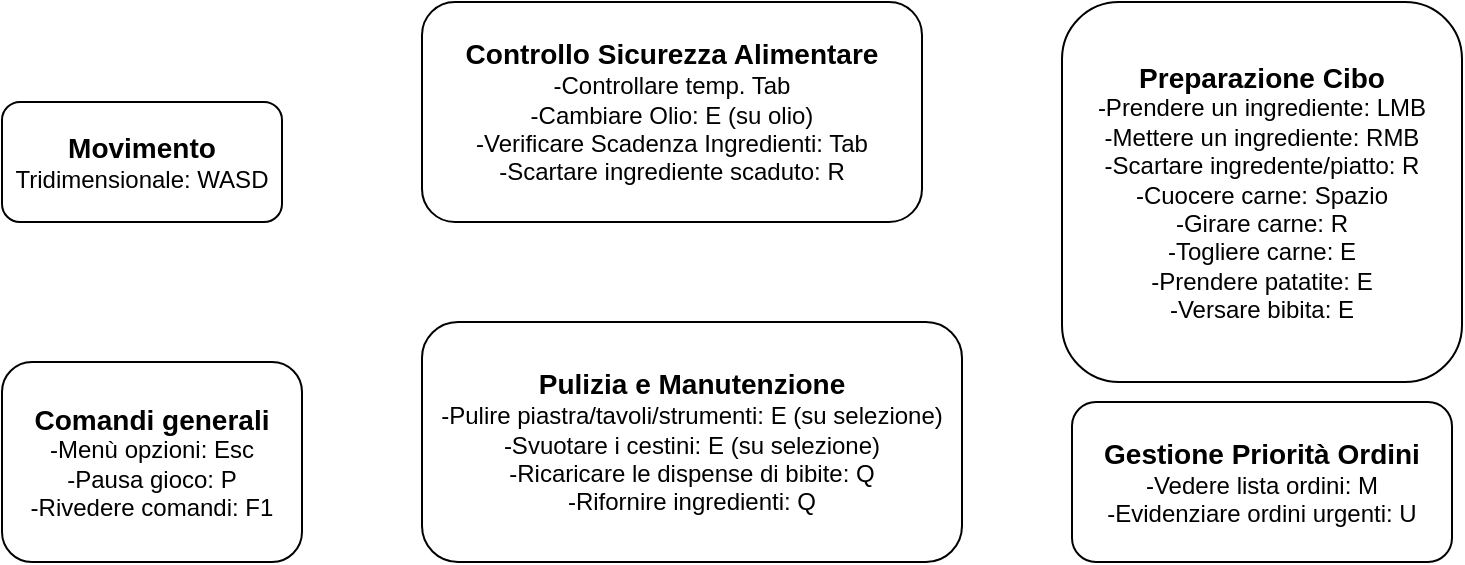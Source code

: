 <mxfile version="26.1.0">
  <diagram name="Pagina-1" id="ua4XcGBlDsil_uwZML-H">
    <mxGraphModel grid="1" page="1" gridSize="10" guides="1" tooltips="1" connect="1" arrows="1" fold="1" pageScale="1" pageWidth="827" pageHeight="1169" math="0" shadow="0">
      <root>
        <mxCell id="0" />
        <mxCell id="1" parent="0" />
        <mxCell id="FRKwMsUwU2U-9wxBTWLh-1" value="&lt;b&gt;&lt;font style=&quot;font-size: 14px;&quot;&gt;Movimento&lt;/font&gt;&lt;/b&gt;&lt;div&gt;Tridimensionale: WASD&lt;/div&gt;" style="rounded=1;whiteSpace=wrap;html=1;" vertex="1" parent="1">
          <mxGeometry x="50" y="90" width="140" height="60" as="geometry" />
        </mxCell>
        <mxCell id="kGdIeLsiQOQNqBdPUUTp-2" value="&lt;b&gt;&lt;font style=&quot;font-size: 14px;&quot;&gt;Preparazione Cibo&lt;/font&gt;&lt;/b&gt;&lt;div&gt;-Prendere un ingrediente: LMB&lt;/div&gt;&lt;div&gt;-Mettere un ingrediente: RMB&lt;/div&gt;&lt;div&gt;-Scartare ingredente/piatto: R&lt;/div&gt;&lt;div&gt;-Cuocere carne: Spazio&lt;/div&gt;&lt;div&gt;-Girare carne: R&lt;/div&gt;&lt;div&gt;-Togliere carne: E&lt;/div&gt;&lt;div&gt;-Prendere patatite: E&lt;/div&gt;&lt;div&gt;-Versare bibita: E&lt;/div&gt;" style="rounded=1;whiteSpace=wrap;html=1;" vertex="1" parent="1">
          <mxGeometry x="580" y="40" width="200" height="190" as="geometry" />
        </mxCell>
        <mxCell id="kGdIeLsiQOQNqBdPUUTp-3" value="&lt;div&gt;&lt;b&gt;&lt;font style=&quot;font-size: 14px;&quot;&gt;Pulizia e Manutenzione&lt;/font&gt;&lt;/b&gt;&lt;/div&gt;&lt;div&gt;-Pulire piastra/tavoli/strumenti: E (su selezione)&lt;/div&gt;&lt;div&gt;-Svuotare i cestini: E (su selezione)&lt;/div&gt;&lt;div&gt;&lt;span style=&quot;background-color: transparent; color: light-dark(rgb(0, 0, 0), rgb(255, 255, 255));&quot;&gt;-Ricaricare le dispense di bibite: Q&lt;/span&gt;&lt;/div&gt;&lt;div&gt;-Rifornire ingredienti: Q&lt;/div&gt;" style="rounded=1;whiteSpace=wrap;html=1;" vertex="1" parent="1">
          <mxGeometry x="260" y="200" width="270" height="120" as="geometry" />
        </mxCell>
        <mxCell id="kGdIeLsiQOQNqBdPUUTp-4" value="&lt;font style=&quot;font-size: 14px;&quot;&gt;&lt;b&gt;Controllo Sicurezza Alimentare&lt;/b&gt;&lt;/font&gt;&lt;div&gt;-Controllare temp. Tab&lt;/div&gt;&lt;div&gt;-Cambiare Olio: E (su olio)&lt;/div&gt;&lt;div&gt;-Verificare Scadenza Ingredienti: Tab&lt;/div&gt;&lt;div&gt;-Scartare ingrediente scaduto: R&lt;/div&gt;" style="rounded=1;whiteSpace=wrap;html=1;" vertex="1" parent="1">
          <mxGeometry x="260" y="40" width="250" height="110" as="geometry" />
        </mxCell>
        <mxCell id="kGdIeLsiQOQNqBdPUUTp-5" value="&lt;font style=&quot;font-size: 14px;&quot;&gt;&lt;b&gt;Gestione Priorità Ordini&lt;/b&gt;&lt;/font&gt;&lt;div&gt;-Vedere lista ordini: M&lt;/div&gt;&lt;div&gt;-Evidenziare ordini urgenti: U&lt;/div&gt;" style="rounded=1;whiteSpace=wrap;html=1;" vertex="1" parent="1">
          <mxGeometry x="585" y="240" width="190" height="80" as="geometry" />
        </mxCell>
        <mxCell id="kGdIeLsiQOQNqBdPUUTp-7" value="&lt;font style=&quot;font-size: 14px;&quot;&gt;&lt;b&gt;Comandi generali&lt;/b&gt;&lt;/font&gt;&lt;div&gt;-Menù opzioni: Esc&lt;/div&gt;&lt;div&gt;-Pausa gioco: P&lt;/div&gt;&lt;div&gt;-Rivedere comandi: F1&lt;/div&gt;" style="rounded=1;whiteSpace=wrap;html=1;" vertex="1" parent="1">
          <mxGeometry x="50" y="220" width="150" height="100" as="geometry" />
        </mxCell>
      </root>
    </mxGraphModel>
  </diagram>
</mxfile>
